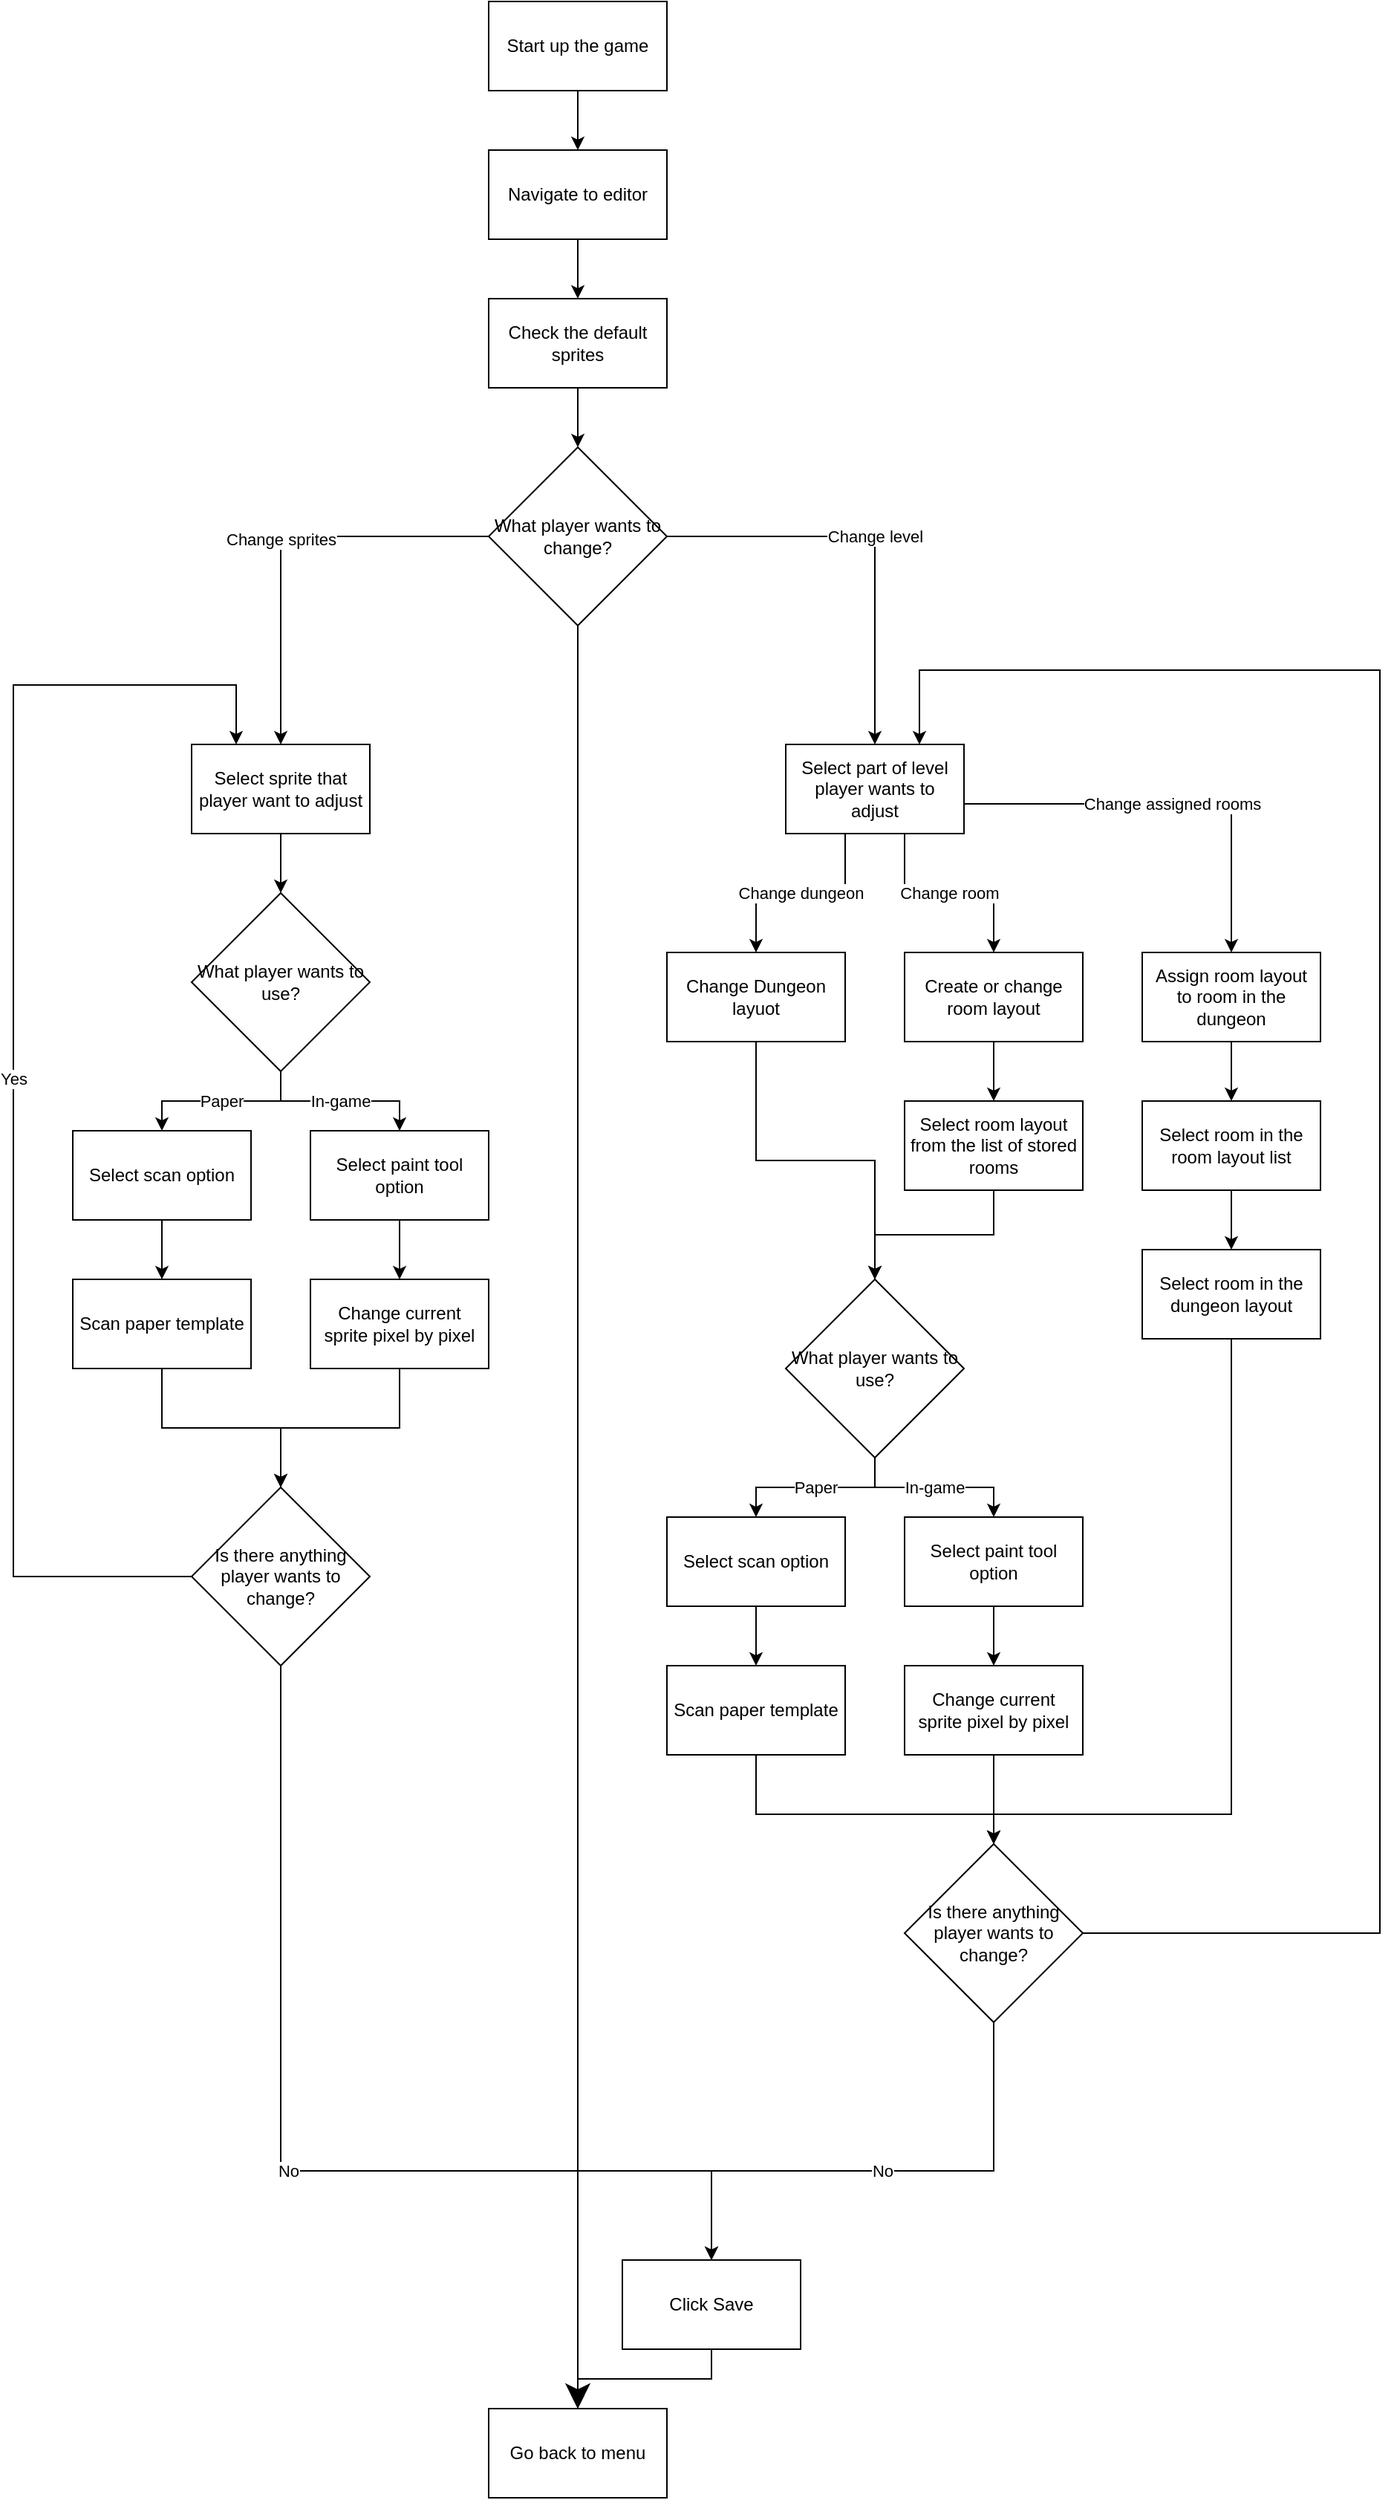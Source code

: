 <mxfile version="20.3.0" type="github">
  <diagram id="bGw_TPgT7MvLrZrnnkGr" name="Page-1">
    <mxGraphModel dx="2370" dy="2469" grid="1" gridSize="10" guides="1" tooltips="1" connect="1" arrows="1" fold="1" page="1" pageScale="1" pageWidth="827" pageHeight="1169" math="0" shadow="0">
      <root>
        <mxCell id="0" />
        <mxCell id="1" parent="0" />
        <mxCell id="wkWbv2mzszypH6_NSDZn-32" style="edgeStyle=orthogonalEdgeStyle;rounded=0;orthogonalLoop=1;jettySize=auto;html=1;spacing=4;" edge="1" parent="1" source="wkWbv2mzszypH6_NSDZn-1" target="wkWbv2mzszypH6_NSDZn-2">
          <mxGeometry relative="1" as="geometry" />
        </mxCell>
        <mxCell id="wkWbv2mzszypH6_NSDZn-1" value="Start up the game" style="rounded=0;whiteSpace=wrap;html=1;spacing=4;" vertex="1" parent="1">
          <mxGeometry x="360" y="-60" width="120" height="60" as="geometry" />
        </mxCell>
        <mxCell id="wkWbv2mzszypH6_NSDZn-33" style="edgeStyle=orthogonalEdgeStyle;rounded=0;orthogonalLoop=1;jettySize=auto;html=1;entryX=0.5;entryY=0;entryDx=0;entryDy=0;spacing=4;" edge="1" parent="1" source="wkWbv2mzszypH6_NSDZn-2" target="wkWbv2mzszypH6_NSDZn-6">
          <mxGeometry relative="1" as="geometry" />
        </mxCell>
        <mxCell id="wkWbv2mzszypH6_NSDZn-2" value="Navigate to editor" style="rounded=0;whiteSpace=wrap;html=1;spacing=4;" vertex="1" parent="1">
          <mxGeometry x="360" y="40" width="120" height="60" as="geometry" />
        </mxCell>
        <mxCell id="wkWbv2mzszypH6_NSDZn-43" style="edgeStyle=orthogonalEdgeStyle;rounded=0;orthogonalLoop=1;jettySize=auto;html=1;entryX=0.5;entryY=0;entryDx=0;entryDy=0;spacing=4;" edge="1" parent="1" source="wkWbv2mzszypH6_NSDZn-3" target="wkWbv2mzszypH6_NSDZn-30">
          <mxGeometry relative="1" as="geometry" />
        </mxCell>
        <mxCell id="wkWbv2mzszypH6_NSDZn-3" value="Scan paper template" style="rounded=0;whiteSpace=wrap;html=1;spacing=4;" vertex="1" parent="1">
          <mxGeometry x="80" y="800" width="120" height="60" as="geometry" />
        </mxCell>
        <mxCell id="wkWbv2mzszypH6_NSDZn-41" style="edgeStyle=orthogonalEdgeStyle;rounded=0;orthogonalLoop=1;jettySize=auto;html=1;entryX=0.5;entryY=0;entryDx=0;entryDy=0;spacing=4;" edge="1" parent="1" source="wkWbv2mzszypH6_NSDZn-5" target="wkWbv2mzszypH6_NSDZn-10">
          <mxGeometry relative="1" as="geometry" />
        </mxCell>
        <mxCell id="wkWbv2mzszypH6_NSDZn-5" value="Select paint tool option" style="rounded=0;whiteSpace=wrap;html=1;spacing=4;" vertex="1" parent="1">
          <mxGeometry x="240" y="700" width="120" height="60" as="geometry" />
        </mxCell>
        <mxCell id="wkWbv2mzszypH6_NSDZn-34" style="edgeStyle=orthogonalEdgeStyle;rounded=0;orthogonalLoop=1;jettySize=auto;html=1;entryX=0.5;entryY=0;entryDx=0;entryDy=0;spacing=4;" edge="1" parent="1" source="wkWbv2mzszypH6_NSDZn-6" target="wkWbv2mzszypH6_NSDZn-18">
          <mxGeometry relative="1" as="geometry" />
        </mxCell>
        <mxCell id="wkWbv2mzszypH6_NSDZn-6" value="Check the default sprites" style="rounded=0;whiteSpace=wrap;html=1;spacing=4;" vertex="1" parent="1">
          <mxGeometry x="360" y="140" width="120" height="60" as="geometry" />
        </mxCell>
        <mxCell id="wkWbv2mzszypH6_NSDZn-38" style="edgeStyle=orthogonalEdgeStyle;rounded=0;orthogonalLoop=1;jettySize=auto;html=1;entryX=0.5;entryY=0;entryDx=0;entryDy=0;spacing=4;" edge="1" parent="1" source="wkWbv2mzszypH6_NSDZn-7" target="wkWbv2mzszypH6_NSDZn-19">
          <mxGeometry relative="1" as="geometry" />
        </mxCell>
        <mxCell id="wkWbv2mzszypH6_NSDZn-7" value="&lt;div&gt;Select sprite that player want to adjust&lt;/div&gt;" style="rounded=0;whiteSpace=wrap;html=1;spacing=4;" vertex="1" parent="1">
          <mxGeometry x="160" y="440" width="120" height="60" as="geometry" />
        </mxCell>
        <mxCell id="wkWbv2mzszypH6_NSDZn-31" style="edgeStyle=orthogonalEdgeStyle;rounded=0;orthogonalLoop=1;jettySize=auto;html=1;entryX=0.5;entryY=0;entryDx=0;entryDy=0;spacing=4;" edge="1" parent="1" source="wkWbv2mzszypH6_NSDZn-8" target="wkWbv2mzszypH6_NSDZn-11">
          <mxGeometry relative="1" as="geometry" />
        </mxCell>
        <mxCell id="wkWbv2mzszypH6_NSDZn-8" value="Click Save" style="rounded=0;whiteSpace=wrap;html=1;spacing=4;" vertex="1" parent="1">
          <mxGeometry x="450" y="1460" width="120" height="60" as="geometry" />
        </mxCell>
        <mxCell id="wkWbv2mzszypH6_NSDZn-42" style="edgeStyle=orthogonalEdgeStyle;rounded=0;orthogonalLoop=1;jettySize=auto;html=1;entryX=0.5;entryY=0;entryDx=0;entryDy=0;spacing=4;" edge="1" parent="1" source="wkWbv2mzszypH6_NSDZn-9" target="wkWbv2mzszypH6_NSDZn-3">
          <mxGeometry relative="1" as="geometry" />
        </mxCell>
        <mxCell id="wkWbv2mzszypH6_NSDZn-9" value="Select scan option" style="rounded=0;whiteSpace=wrap;html=1;spacing=4;" vertex="1" parent="1">
          <mxGeometry x="80" y="700" width="120" height="60" as="geometry" />
        </mxCell>
        <mxCell id="wkWbv2mzszypH6_NSDZn-44" style="edgeStyle=orthogonalEdgeStyle;rounded=0;orthogonalLoop=1;jettySize=auto;html=1;entryX=0.5;entryY=0;entryDx=0;entryDy=0;spacing=4;" edge="1" parent="1" source="wkWbv2mzszypH6_NSDZn-10" target="wkWbv2mzszypH6_NSDZn-30">
          <mxGeometry relative="1" as="geometry" />
        </mxCell>
        <mxCell id="wkWbv2mzszypH6_NSDZn-10" value="Change current sprite pixel by pixel" style="rounded=0;whiteSpace=wrap;html=1;spacing=4;" vertex="1" parent="1">
          <mxGeometry x="240" y="800" width="120" height="60" as="geometry" />
        </mxCell>
        <mxCell id="wkWbv2mzszypH6_NSDZn-11" value="Go back to menu" style="rounded=0;whiteSpace=wrap;html=1;spacing=4;" vertex="1" parent="1">
          <mxGeometry x="360" y="1560" width="120" height="60" as="geometry" />
        </mxCell>
        <mxCell id="wkWbv2mzszypH6_NSDZn-60" style="edgeStyle=orthogonalEdgeStyle;rounded=0;orthogonalLoop=1;jettySize=auto;html=1;" edge="1" parent="1" source="wkWbv2mzszypH6_NSDZn-13" target="wkWbv2mzszypH6_NSDZn-29">
          <mxGeometry relative="1" as="geometry">
            <Array as="points">
              <mxPoint x="540" y="1160" />
              <mxPoint x="700" y="1160" />
            </Array>
          </mxGeometry>
        </mxCell>
        <mxCell id="wkWbv2mzszypH6_NSDZn-13" value="Scan paper template" style="rounded=0;whiteSpace=wrap;html=1;spacing=4;" vertex="1" parent="1">
          <mxGeometry x="480" y="1060" width="120" height="60" as="geometry" />
        </mxCell>
        <mxCell id="wkWbv2mzszypH6_NSDZn-59" style="edgeStyle=orthogonalEdgeStyle;rounded=0;orthogonalLoop=1;jettySize=auto;html=1;" edge="1" parent="1" source="wkWbv2mzszypH6_NSDZn-14" target="wkWbv2mzszypH6_NSDZn-17">
          <mxGeometry relative="1" as="geometry" />
        </mxCell>
        <mxCell id="wkWbv2mzszypH6_NSDZn-14" value="Select paint tool option" style="rounded=0;whiteSpace=wrap;html=1;spacing=4;" vertex="1" parent="1">
          <mxGeometry x="640" y="960" width="120" height="60" as="geometry" />
        </mxCell>
        <mxCell id="wkWbv2mzszypH6_NSDZn-50" value="Change dungeon" style="edgeStyle=orthogonalEdgeStyle;rounded=0;orthogonalLoop=1;jettySize=auto;html=1;entryX=0.5;entryY=0;entryDx=0;entryDy=0;" edge="1" parent="1" source="wkWbv2mzszypH6_NSDZn-15" target="wkWbv2mzszypH6_NSDZn-21">
          <mxGeometry relative="1" as="geometry">
            <Array as="points">
              <mxPoint x="600" y="540" />
              <mxPoint x="540" y="540" />
            </Array>
          </mxGeometry>
        </mxCell>
        <mxCell id="wkWbv2mzszypH6_NSDZn-51" value="Change room" style="edgeStyle=orthogonalEdgeStyle;rounded=0;orthogonalLoop=1;jettySize=auto;html=1;entryX=0.5;entryY=0;entryDx=0;entryDy=0;" edge="1" parent="1" source="wkWbv2mzszypH6_NSDZn-15" target="wkWbv2mzszypH6_NSDZn-24">
          <mxGeometry relative="1" as="geometry">
            <Array as="points">
              <mxPoint x="640" y="540" />
              <mxPoint x="700" y="540" />
            </Array>
          </mxGeometry>
        </mxCell>
        <mxCell id="wkWbv2mzszypH6_NSDZn-52" value="Change assigned rooms" style="edgeStyle=orthogonalEdgeStyle;rounded=0;orthogonalLoop=1;jettySize=auto;html=1;entryX=0.5;entryY=0;entryDx=0;entryDy=0;" edge="1" parent="1" source="wkWbv2mzszypH6_NSDZn-15" target="wkWbv2mzszypH6_NSDZn-23">
          <mxGeometry relative="1" as="geometry">
            <Array as="points">
              <mxPoint x="860" y="480" />
            </Array>
          </mxGeometry>
        </mxCell>
        <mxCell id="wkWbv2mzszypH6_NSDZn-15" value="&lt;div&gt;Select part of level player wants to adjust&lt;/div&gt;" style="rounded=0;whiteSpace=wrap;html=1;spacing=4;" vertex="1" parent="1">
          <mxGeometry x="560" y="440" width="120" height="60" as="geometry" />
        </mxCell>
        <mxCell id="wkWbv2mzszypH6_NSDZn-58" style="edgeStyle=orthogonalEdgeStyle;rounded=0;orthogonalLoop=1;jettySize=auto;html=1;" edge="1" parent="1" source="wkWbv2mzszypH6_NSDZn-16" target="wkWbv2mzszypH6_NSDZn-13">
          <mxGeometry relative="1" as="geometry" />
        </mxCell>
        <mxCell id="wkWbv2mzszypH6_NSDZn-16" value="Select scan option" style="rounded=0;whiteSpace=wrap;html=1;spacing=4;" vertex="1" parent="1">
          <mxGeometry x="480" y="960" width="120" height="60" as="geometry" />
        </mxCell>
        <mxCell id="wkWbv2mzszypH6_NSDZn-61" style="edgeStyle=orthogonalEdgeStyle;rounded=0;orthogonalLoop=1;jettySize=auto;html=1;" edge="1" parent="1" source="wkWbv2mzszypH6_NSDZn-17" target="wkWbv2mzszypH6_NSDZn-29">
          <mxGeometry relative="1" as="geometry" />
        </mxCell>
        <mxCell id="wkWbv2mzszypH6_NSDZn-17" value="Change current sprite pixel by pixel" style="rounded=0;whiteSpace=wrap;html=1;spacing=4;" vertex="1" parent="1">
          <mxGeometry x="640" y="1060" width="120" height="60" as="geometry" />
        </mxCell>
        <mxCell id="wkWbv2mzszypH6_NSDZn-35" style="edgeStyle=orthogonalEdgeStyle;rounded=0;orthogonalLoop=1;jettySize=auto;html=1;entryX=0.5;entryY=0;entryDx=0;entryDy=0;spacing=4;" edge="1" parent="1" source="wkWbv2mzszypH6_NSDZn-18" target="wkWbv2mzszypH6_NSDZn-7">
          <mxGeometry relative="1" as="geometry" />
        </mxCell>
        <mxCell id="wkWbv2mzszypH6_NSDZn-37" value="&lt;div&gt;Change sprites &lt;br&gt;&lt;/div&gt;" style="edgeLabel;html=1;align=center;verticalAlign=middle;resizable=0;points=[];spacing=4;" vertex="1" connectable="0" parent="wkWbv2mzszypH6_NSDZn-35">
          <mxGeometry x="0.012" relative="1" as="geometry">
            <mxPoint as="offset" />
          </mxGeometry>
        </mxCell>
        <mxCell id="wkWbv2mzszypH6_NSDZn-36" value="&lt;div&gt;Change level&lt;/div&gt;" style="edgeStyle=orthogonalEdgeStyle;rounded=0;orthogonalLoop=1;jettySize=auto;html=1;spacing=4;" edge="1" parent="1" source="wkWbv2mzszypH6_NSDZn-18" target="wkWbv2mzszypH6_NSDZn-15">
          <mxGeometry relative="1" as="geometry" />
        </mxCell>
        <mxCell id="wkWbv2mzszypH6_NSDZn-66" style="edgeStyle=orthogonalEdgeStyle;curved=1;rounded=0;orthogonalLoop=1;jettySize=auto;html=1;fontSize=12;endArrow=classic;startSize=14;endSize=14;endFill=1;" edge="1" parent="1" source="wkWbv2mzszypH6_NSDZn-18" target="wkWbv2mzszypH6_NSDZn-11">
          <mxGeometry relative="1" as="geometry" />
        </mxCell>
        <mxCell id="wkWbv2mzszypH6_NSDZn-18" value="What player wants to change?" style="rhombus;whiteSpace=wrap;html=1;spacing=4;" vertex="1" parent="1">
          <mxGeometry x="360" y="240" width="120" height="120" as="geometry" />
        </mxCell>
        <mxCell id="wkWbv2mzszypH6_NSDZn-39" value="&lt;div&gt;Paper &lt;/div&gt;" style="edgeStyle=orthogonalEdgeStyle;rounded=0;orthogonalLoop=1;jettySize=auto;html=1;entryX=0.5;entryY=0;entryDx=0;entryDy=0;spacing=4;" edge="1" parent="1" source="wkWbv2mzszypH6_NSDZn-19" target="wkWbv2mzszypH6_NSDZn-9">
          <mxGeometry relative="1" as="geometry">
            <mxPoint x="140" y="650" as="targetPoint" />
          </mxGeometry>
        </mxCell>
        <mxCell id="wkWbv2mzszypH6_NSDZn-40" value="In-game" style="edgeStyle=orthogonalEdgeStyle;rounded=0;orthogonalLoop=1;jettySize=auto;html=1;spacing=4;" edge="1" parent="1" source="wkWbv2mzszypH6_NSDZn-19" target="wkWbv2mzszypH6_NSDZn-5">
          <mxGeometry relative="1" as="geometry" />
        </mxCell>
        <mxCell id="wkWbv2mzszypH6_NSDZn-19" value="What player wants to use?" style="rhombus;whiteSpace=wrap;html=1;spacing=4;" vertex="1" parent="1">
          <mxGeometry x="160" y="540" width="120" height="120" as="geometry" />
        </mxCell>
        <mxCell id="wkWbv2mzszypH6_NSDZn-56" value="Paper" style="edgeStyle=orthogonalEdgeStyle;rounded=0;orthogonalLoop=1;jettySize=auto;html=1;entryX=0.5;entryY=0;entryDx=0;entryDy=0;" edge="1" parent="1" source="wkWbv2mzszypH6_NSDZn-20" target="wkWbv2mzszypH6_NSDZn-16">
          <mxGeometry relative="1" as="geometry" />
        </mxCell>
        <mxCell id="wkWbv2mzszypH6_NSDZn-57" value="&lt;div&gt;In-game&lt;/div&gt;" style="edgeStyle=orthogonalEdgeStyle;rounded=0;orthogonalLoop=1;jettySize=auto;html=1;entryX=0.5;entryY=0;entryDx=0;entryDy=0;" edge="1" parent="1" source="wkWbv2mzszypH6_NSDZn-20" target="wkWbv2mzszypH6_NSDZn-14">
          <mxGeometry relative="1" as="geometry" />
        </mxCell>
        <mxCell id="wkWbv2mzszypH6_NSDZn-20" value="What player wants to use?" style="rhombus;whiteSpace=wrap;html=1;spacing=4;" vertex="1" parent="1">
          <mxGeometry x="560" y="800" width="120" height="120" as="geometry" />
        </mxCell>
        <mxCell id="wkWbv2mzszypH6_NSDZn-53" style="edgeStyle=orthogonalEdgeStyle;rounded=0;orthogonalLoop=1;jettySize=auto;html=1;entryX=0.5;entryY=0;entryDx=0;entryDy=0;" edge="1" parent="1" source="wkWbv2mzszypH6_NSDZn-21" target="wkWbv2mzszypH6_NSDZn-20">
          <mxGeometry relative="1" as="geometry" />
        </mxCell>
        <mxCell id="wkWbv2mzszypH6_NSDZn-21" value="Change Dungeon layuot" style="rounded=0;whiteSpace=wrap;html=1;spacing=4;" vertex="1" parent="1">
          <mxGeometry x="480" y="580" width="120" height="60" as="geometry" />
        </mxCell>
        <mxCell id="wkWbv2mzszypH6_NSDZn-54" style="edgeStyle=orthogonalEdgeStyle;rounded=0;orthogonalLoop=1;jettySize=auto;html=1;entryX=0.5;entryY=0;entryDx=0;entryDy=0;" edge="1" parent="1" source="wkWbv2mzszypH6_NSDZn-22" target="wkWbv2mzszypH6_NSDZn-20">
          <mxGeometry relative="1" as="geometry" />
        </mxCell>
        <mxCell id="wkWbv2mzszypH6_NSDZn-22" value="&lt;div&gt;Select room layout from the list of stored rooms&lt;br&gt;&lt;/div&gt;" style="rounded=0;whiteSpace=wrap;html=1;spacing=4;" vertex="1" parent="1">
          <mxGeometry x="640" y="680" width="120" height="60" as="geometry" />
        </mxCell>
        <mxCell id="wkWbv2mzszypH6_NSDZn-62" style="edgeStyle=orthogonalEdgeStyle;rounded=0;orthogonalLoop=1;jettySize=auto;html=1;" edge="1" parent="1" source="wkWbv2mzszypH6_NSDZn-23" target="wkWbv2mzszypH6_NSDZn-25">
          <mxGeometry relative="1" as="geometry" />
        </mxCell>
        <mxCell id="wkWbv2mzszypH6_NSDZn-23" value="Assign room layout to room in the dungeon" style="rounded=0;whiteSpace=wrap;html=1;spacing=4;" vertex="1" parent="1">
          <mxGeometry x="800" y="580" width="120" height="60" as="geometry" />
        </mxCell>
        <mxCell id="wkWbv2mzszypH6_NSDZn-55" style="edgeStyle=orthogonalEdgeStyle;rounded=0;orthogonalLoop=1;jettySize=auto;html=1;entryX=0.5;entryY=0;entryDx=0;entryDy=0;" edge="1" parent="1" source="wkWbv2mzszypH6_NSDZn-24" target="wkWbv2mzszypH6_NSDZn-22">
          <mxGeometry relative="1" as="geometry" />
        </mxCell>
        <mxCell id="wkWbv2mzszypH6_NSDZn-24" value="&lt;div&gt;Create or change room layout&lt;br&gt;&lt;/div&gt;" style="rounded=0;whiteSpace=wrap;html=1;spacing=4;" vertex="1" parent="1">
          <mxGeometry x="640" y="580" width="120" height="60" as="geometry" />
        </mxCell>
        <mxCell id="wkWbv2mzszypH6_NSDZn-63" style="edgeStyle=orthogonalEdgeStyle;rounded=0;orthogonalLoop=1;jettySize=auto;html=1;" edge="1" parent="1" source="wkWbv2mzszypH6_NSDZn-25" target="wkWbv2mzszypH6_NSDZn-26">
          <mxGeometry relative="1" as="geometry" />
        </mxCell>
        <mxCell id="wkWbv2mzszypH6_NSDZn-25" value="Select room in the room layout list" style="rounded=0;whiteSpace=wrap;html=1;spacing=4;" vertex="1" parent="1">
          <mxGeometry x="800" y="680" width="120" height="60" as="geometry" />
        </mxCell>
        <mxCell id="wkWbv2mzszypH6_NSDZn-64" style="edgeStyle=orthogonalEdgeStyle;rounded=0;orthogonalLoop=1;jettySize=auto;html=1;" edge="1" parent="1" source="wkWbv2mzszypH6_NSDZn-26" target="wkWbv2mzszypH6_NSDZn-29">
          <mxGeometry relative="1" as="geometry">
            <Array as="points">
              <mxPoint x="860" y="1160" />
              <mxPoint x="700" y="1160" />
            </Array>
          </mxGeometry>
        </mxCell>
        <mxCell id="wkWbv2mzszypH6_NSDZn-26" value="Select room in the dungeon layout" style="rounded=0;whiteSpace=wrap;html=1;spacing=4;" vertex="1" parent="1">
          <mxGeometry x="800" y="780" width="120" height="60" as="geometry" />
        </mxCell>
        <mxCell id="wkWbv2mzszypH6_NSDZn-48" value="No" style="edgeStyle=orthogonalEdgeStyle;rounded=0;orthogonalLoop=1;jettySize=auto;html=1;entryX=0.5;entryY=0;entryDx=0;entryDy=0;spacing=4;" edge="1" parent="1" source="wkWbv2mzszypH6_NSDZn-29" target="wkWbv2mzszypH6_NSDZn-8">
          <mxGeometry relative="1" as="geometry">
            <Array as="points">
              <mxPoint x="700" y="1400" />
              <mxPoint x="510" y="1400" />
            </Array>
          </mxGeometry>
        </mxCell>
        <mxCell id="wkWbv2mzszypH6_NSDZn-65" style="edgeStyle=orthogonalEdgeStyle;rounded=0;orthogonalLoop=1;jettySize=auto;html=1;entryX=0.75;entryY=0;entryDx=0;entryDy=0;" edge="1" parent="1" source="wkWbv2mzszypH6_NSDZn-29" target="wkWbv2mzszypH6_NSDZn-15">
          <mxGeometry relative="1" as="geometry">
            <mxPoint x="870" y="340" as="targetPoint" />
            <Array as="points">
              <mxPoint x="960" y="1240" />
              <mxPoint x="960" y="390" />
              <mxPoint x="650" y="390" />
            </Array>
          </mxGeometry>
        </mxCell>
        <mxCell id="wkWbv2mzszypH6_NSDZn-29" value="Is there anything player wants to change?" style="rhombus;whiteSpace=wrap;html=1;spacing=4;" vertex="1" parent="1">
          <mxGeometry x="640" y="1180" width="120" height="120" as="geometry" />
        </mxCell>
        <mxCell id="wkWbv2mzszypH6_NSDZn-45" value="&lt;div&gt;Yes&lt;/div&gt;" style="edgeStyle=orthogonalEdgeStyle;rounded=0;orthogonalLoop=1;jettySize=auto;html=1;entryX=0.25;entryY=0;entryDx=0;entryDy=0;spacing=4;" edge="1" parent="1" source="wkWbv2mzszypH6_NSDZn-30" target="wkWbv2mzszypH6_NSDZn-7">
          <mxGeometry relative="1" as="geometry">
            <mxPoint x="200" y="400" as="targetPoint" />
            <Array as="points">
              <mxPoint x="40" y="1000" />
              <mxPoint x="40" y="400" />
              <mxPoint x="190" y="400" />
            </Array>
          </mxGeometry>
        </mxCell>
        <mxCell id="wkWbv2mzszypH6_NSDZn-46" value="&lt;div&gt;No &lt;/div&gt;" style="edgeStyle=orthogonalEdgeStyle;rounded=0;orthogonalLoop=1;jettySize=auto;html=1;entryX=0.5;entryY=0;entryDx=0;entryDy=0;spacing=4;" edge="1" parent="1" source="wkWbv2mzszypH6_NSDZn-30" target="wkWbv2mzszypH6_NSDZn-8">
          <mxGeometry relative="1" as="geometry">
            <Array as="points">
              <mxPoint x="220" y="1400" />
              <mxPoint x="510" y="1400" />
            </Array>
          </mxGeometry>
        </mxCell>
        <mxCell id="wkWbv2mzszypH6_NSDZn-30" value="Is there anything player wants to change?" style="rhombus;whiteSpace=wrap;html=1;spacing=4;" vertex="1" parent="1">
          <mxGeometry x="160" y="940" width="120" height="120" as="geometry" />
        </mxCell>
      </root>
    </mxGraphModel>
  </diagram>
</mxfile>
